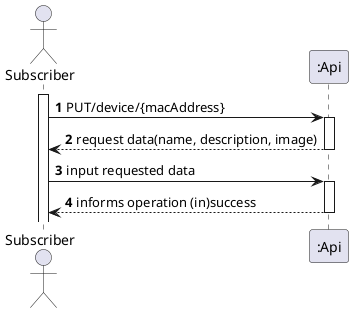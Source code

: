 @startuml
'https://plantuml.com/sequence-diagram
actor "Subscriber" as User
autonumber
autoactivate on
activate User

User ->  ":Api": PUT/device/{macAddress}
User <--  ":Api": request data(name, description, image)
User ->  ":Api": input requested data
":Api" --> User: informs operation (in)success


@enduml
